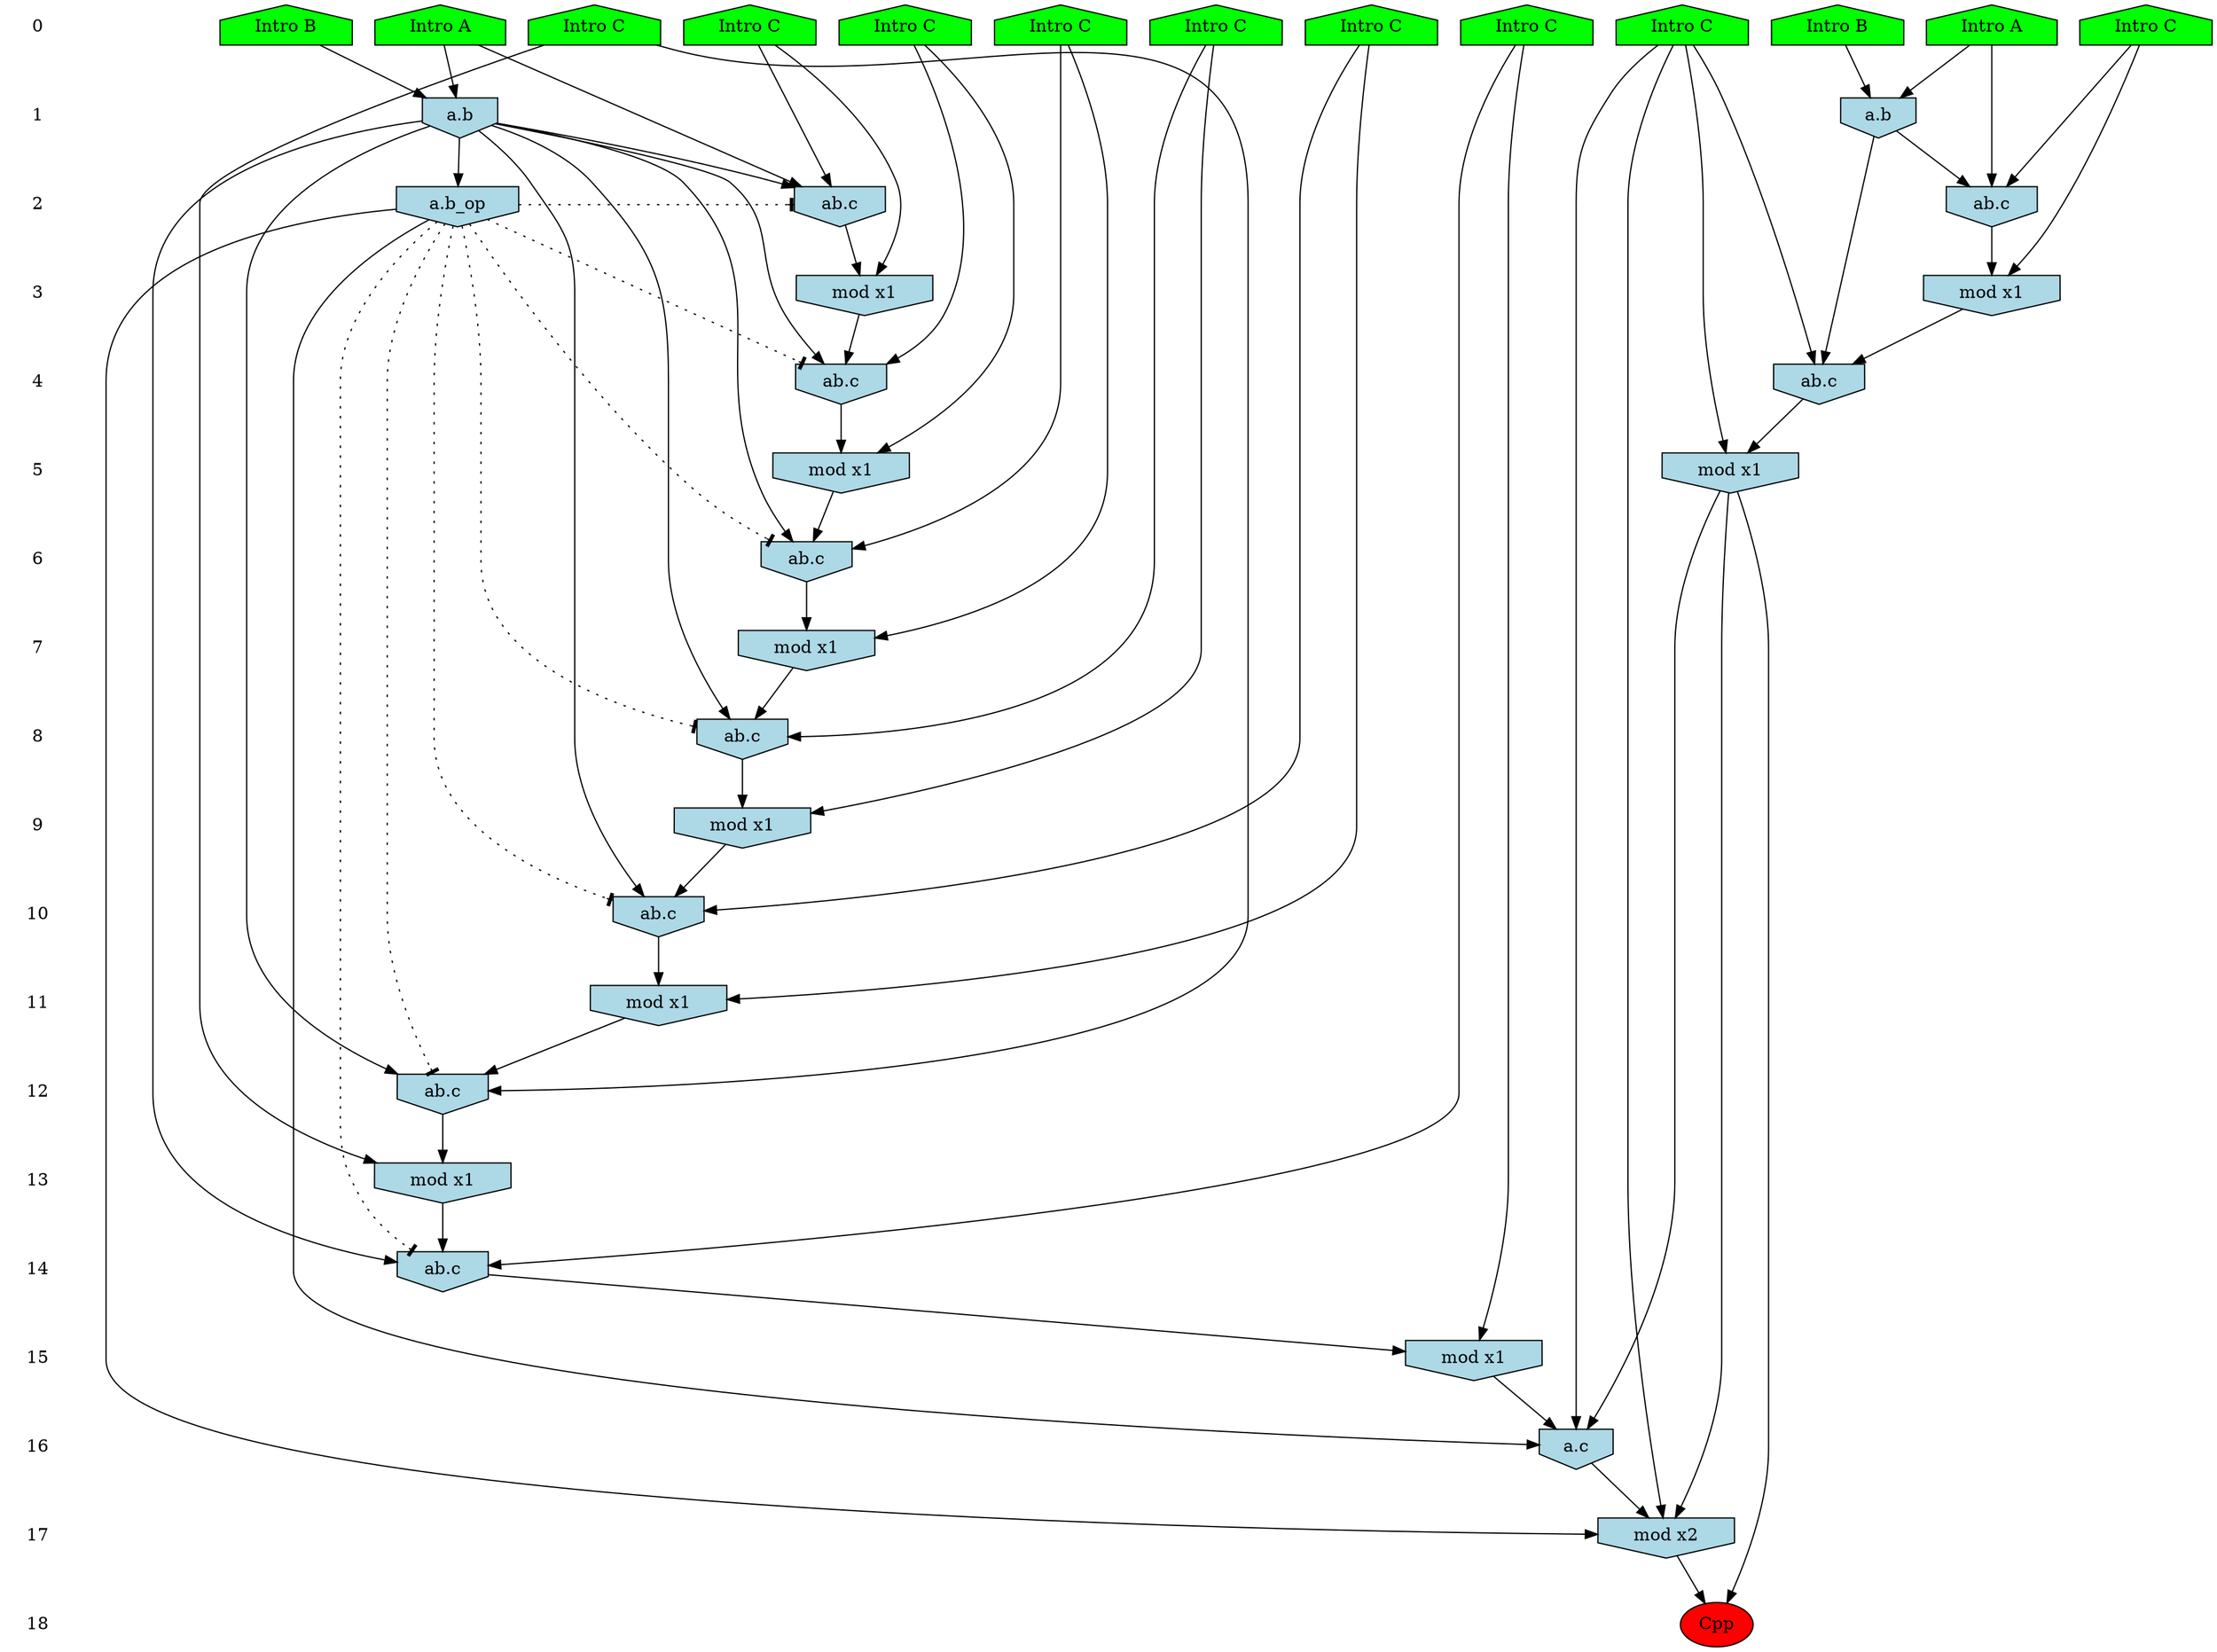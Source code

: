 /* Compression of 1 causal flows obtained in average at 1.017654E+01 t.u */
/* Compressed causal flows were: [1355] */
digraph G{
 ranksep=.5 ; 
{ rank = same ; "0" [shape=plaintext] ; node_1 [label ="Intro B", shape=house, style=filled, fillcolor=green] ;
node_2 [label ="Intro B", shape=house, style=filled, fillcolor=green] ;
node_3 [label ="Intro A", shape=house, style=filled, fillcolor=green] ;
node_4 [label ="Intro A", shape=house, style=filled, fillcolor=green] ;
node_5 [label ="Intro C", shape=house, style=filled, fillcolor=green] ;
node_6 [label ="Intro C", shape=house, style=filled, fillcolor=green] ;
node_7 [label ="Intro C", shape=house, style=filled, fillcolor=green] ;
node_8 [label ="Intro C", shape=house, style=filled, fillcolor=green] ;
node_9 [label ="Intro C", shape=house, style=filled, fillcolor=green] ;
node_10 [label ="Intro C", shape=house, style=filled, fillcolor=green] ;
node_11 [label ="Intro C", shape=house, style=filled, fillcolor=green] ;
node_12 [label ="Intro C", shape=house, style=filled, fillcolor=green] ;
node_13 [label ="Intro C", shape=house, style=filled, fillcolor=green] ;
}
{ rank = same ; "1" [shape=plaintext] ; node_14 [label="a.b", shape=invhouse, style=filled, fillcolor = lightblue] ;
node_22 [label="a.b", shape=invhouse, style=filled, fillcolor = lightblue] ;
}
{ rank = same ; "2" [shape=plaintext] ; node_15 [label="ab.c", shape=invhouse, style=filled, fillcolor = lightblue] ;
node_25 [label="ab.c", shape=invhouse, style=filled, fillcolor = lightblue] ;
node_32 [label="a.b_op", shape=invhouse, style=filled, fillcolor = lightblue] ;
}
{ rank = same ; "3" [shape=plaintext] ; node_16 [label="mod x1", shape=invhouse, style=filled, fillcolor = lightblue] ;
node_28 [label="mod x1", shape=invhouse, style=filled, fillcolor = lightblue] ;
}
{ rank = same ; "4" [shape=plaintext] ; node_17 [label="ab.c", shape=invhouse, style=filled, fillcolor = lightblue] ;
node_29 [label="ab.c", shape=invhouse, style=filled, fillcolor = lightblue] ;
}
{ rank = same ; "5" [shape=plaintext] ; node_18 [label="mod x1", shape=invhouse, style=filled, fillcolor = lightblue] ;
node_33 [label="mod x1", shape=invhouse, style=filled, fillcolor = lightblue] ;
}
{ rank = same ; "6" [shape=plaintext] ; node_19 [label="ab.c", shape=invhouse, style=filled, fillcolor = lightblue] ;
}
{ rank = same ; "7" [shape=plaintext] ; node_20 [label="mod x1", shape=invhouse, style=filled, fillcolor = lightblue] ;
}
{ rank = same ; "8" [shape=plaintext] ; node_21 [label="ab.c", shape=invhouse, style=filled, fillcolor = lightblue] ;
}
{ rank = same ; "9" [shape=plaintext] ; node_23 [label="mod x1", shape=invhouse, style=filled, fillcolor = lightblue] ;
}
{ rank = same ; "10" [shape=plaintext] ; node_24 [label="ab.c", shape=invhouse, style=filled, fillcolor = lightblue] ;
}
{ rank = same ; "11" [shape=plaintext] ; node_26 [label="mod x1", shape=invhouse, style=filled, fillcolor = lightblue] ;
}
{ rank = same ; "12" [shape=plaintext] ; node_27 [label="ab.c", shape=invhouse, style=filled, fillcolor = lightblue] ;
}
{ rank = same ; "13" [shape=plaintext] ; node_30 [label="mod x1", shape=invhouse, style=filled, fillcolor = lightblue] ;
}
{ rank = same ; "14" [shape=plaintext] ; node_31 [label="ab.c", shape=invhouse, style=filled, fillcolor = lightblue] ;
}
{ rank = same ; "15" [shape=plaintext] ; node_34 [label="mod x1", shape=invhouse, style=filled, fillcolor = lightblue] ;
}
{ rank = same ; "16" [shape=plaintext] ; node_35 [label="a.c", shape=invhouse, style=filled, fillcolor = lightblue] ;
}
{ rank = same ; "17" [shape=plaintext] ; node_36 [label="mod x2", shape=invhouse, style=filled, fillcolor = lightblue] ;
}
{ rank = same ; "18" [shape=plaintext] ; node_37 [label ="Cpp", style=filled, fillcolor=red] ;
}
"0" -> "1" [style="invis"]; 
"1" -> "2" [style="invis"]; 
"2" -> "3" [style="invis"]; 
"3" -> "4" [style="invis"]; 
"4" -> "5" [style="invis"]; 
"5" -> "6" [style="invis"]; 
"6" -> "7" [style="invis"]; 
"7" -> "8" [style="invis"]; 
"8" -> "9" [style="invis"]; 
"9" -> "10" [style="invis"]; 
"10" -> "11" [style="invis"]; 
"11" -> "12" [style="invis"]; 
"12" -> "13" [style="invis"]; 
"13" -> "14" [style="invis"]; 
"14" -> "15" [style="invis"]; 
"15" -> "16" [style="invis"]; 
"16" -> "17" [style="invis"]; 
"17" -> "18" [style="invis"]; 
node_2 -> node_14
node_3 -> node_14
node_3 -> node_15
node_11 -> node_15
node_14 -> node_15
node_11 -> node_16
node_15 -> node_16
node_13 -> node_17
node_14 -> node_17
node_16 -> node_17
node_13 -> node_18
node_17 -> node_18
node_8 -> node_19
node_14 -> node_19
node_18 -> node_19
node_8 -> node_20
node_19 -> node_20
node_6 -> node_21
node_14 -> node_21
node_20 -> node_21
node_1 -> node_22
node_4 -> node_22
node_6 -> node_23
node_21 -> node_23
node_10 -> node_24
node_14 -> node_24
node_23 -> node_24
node_4 -> node_25
node_9 -> node_25
node_22 -> node_25
node_10 -> node_26
node_24 -> node_26
node_5 -> node_27
node_14 -> node_27
node_26 -> node_27
node_9 -> node_28
node_25 -> node_28
node_7 -> node_29
node_22 -> node_29
node_28 -> node_29
node_5 -> node_30
node_27 -> node_30
node_12 -> node_31
node_14 -> node_31
node_30 -> node_31
node_14 -> node_32
node_7 -> node_33
node_29 -> node_33
node_12 -> node_34
node_31 -> node_34
node_7 -> node_35
node_32 -> node_35
node_33 -> node_35
node_34 -> node_35
node_7 -> node_36
node_32 -> node_36
node_33 -> node_36
node_35 -> node_36
node_33 -> node_37
node_36 -> node_37
node_32 -> node_24 [style=dotted, arrowhead = tee] 
node_32 -> node_27 [style=dotted, arrowhead = tee] 
node_32 -> node_31 [style=dotted, arrowhead = tee] 
node_32 -> node_21 [style=dotted, arrowhead = tee] 
node_32 -> node_19 [style=dotted, arrowhead = tee] 
node_32 -> node_17 [style=dotted, arrowhead = tee] 
node_32 -> node_15 [style=dotted, arrowhead = tee] 
}
/*
 Dot generation time: 0.000174
*/